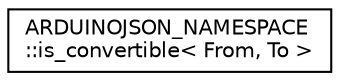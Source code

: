 digraph "Graphical Class Hierarchy"
{
 // LATEX_PDF_SIZE
  edge [fontname="Helvetica",fontsize="10",labelfontname="Helvetica",labelfontsize="10"];
  node [fontname="Helvetica",fontsize="10",shape=record];
  rankdir="LR";
  Node0 [label="ARDUINOJSON_NAMESPACE\l::is_convertible\< From, To \>",height=0.2,width=0.4,color="black", fillcolor="white", style="filled",URL="$structARDUINOJSON__NAMESPACE_1_1is__convertible.html",tooltip=" "];
}
